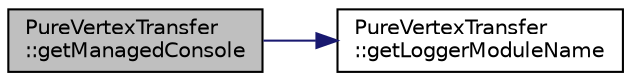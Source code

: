 digraph "PureVertexTransfer::getManagedConsole"
{
 // LATEX_PDF_SIZE
  edge [fontname="Helvetica",fontsize="10",labelfontname="Helvetica",labelfontsize="10"];
  node [fontname="Helvetica",fontsize="10",shape=record];
  rankdir="LR";
  Node1 [label="PureVertexTransfer\l::getManagedConsole",height=0.2,width=0.4,color="black", fillcolor="grey75", style="filled", fontcolor="black",tooltip="Returns access to console preset with logger module name as this class."];
  Node1 -> Node2 [color="midnightblue",fontsize="10",style="solid",fontname="Helvetica"];
  Node2 [label="PureVertexTransfer\l::getLoggerModuleName",height=0.2,width=0.4,color="black", fillcolor="white", style="filled",URL="$class_pure_vertex_transfer.html#a4cadf482f96150b959010d9c68d04486",tooltip="Returns the logger module name of this class."];
}
